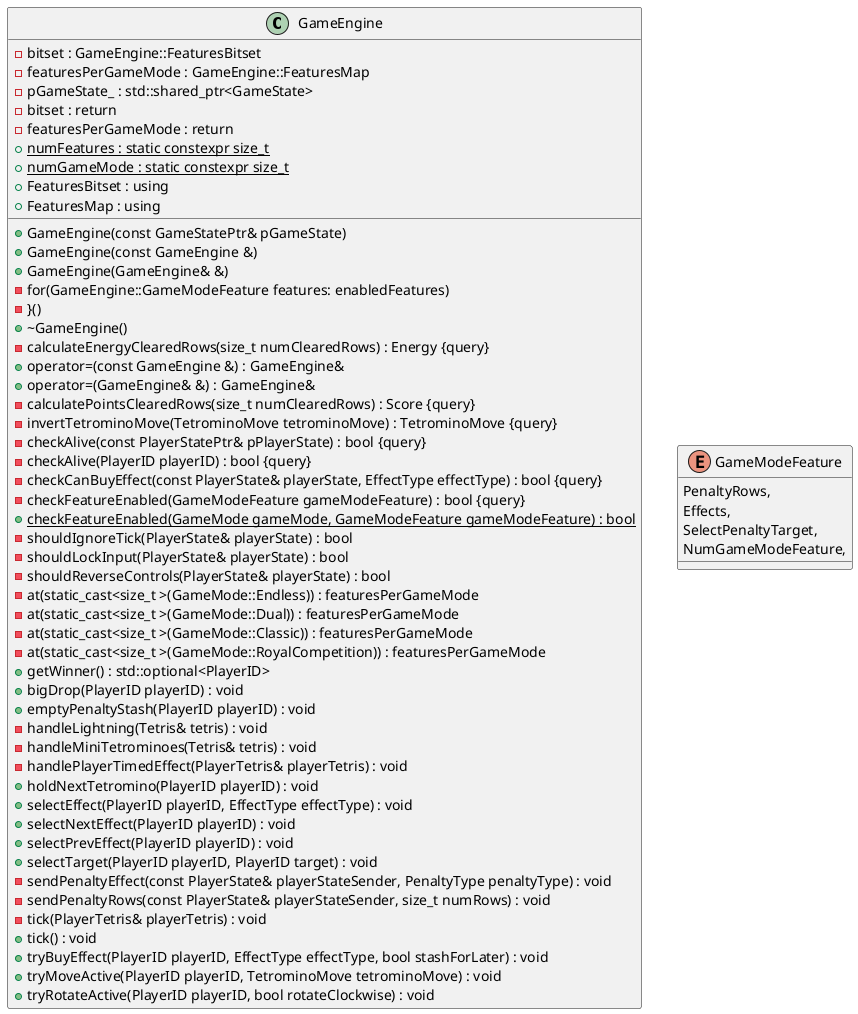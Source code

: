 @startuml GameEngineClass

class GameEngine {
	+GameEngine(const GameStatePtr& pGameState)
	+GameEngine(const GameEngine &)
	+GameEngine(GameEngine& &)
	-for(GameEngine::GameModeFeature features: enabledFeatures)
	-}()
	+~GameEngine()
	-calculateEnergyClearedRows(size_t numClearedRows) : Energy {query}
	+operator=(const GameEngine &) : GameEngine&
	+operator=(GameEngine& &) : GameEngine&
	-bitset : GameEngine::FeaturesBitset
	-featuresPerGameMode : GameEngine::FeaturesMap
	-pGameState_ : std::shared_ptr<GameState>
	-calculatePointsClearedRows(size_t numClearedRows) : Score {query}
	-invertTetrominoMove(TetrominoMove tetrominoMove) : TetrominoMove {query}
	-checkAlive(const PlayerStatePtr& pPlayerState) : bool {query}
	-checkAlive(PlayerID playerID) : bool {query}
	-checkCanBuyEffect(const PlayerState& playerState, EffectType effectType) : bool {query}
	-checkFeatureEnabled(GameModeFeature gameModeFeature) : bool {query}
	+{static} checkFeatureEnabled(GameMode gameMode, GameModeFeature gameModeFeature) : bool
	-shouldIgnoreTick(PlayerState& playerState) : bool
	-shouldLockInput(PlayerState& playerState) : bool
	-shouldReverseControls(PlayerState& playerState) : bool
	-at(static_cast<size_t >(GameMode::Endless)) : featuresPerGameMode
	-at(static_cast<size_t >(GameMode::Dual)) : featuresPerGameMode
	-at(static_cast<size_t >(GameMode::Classic)) : featuresPerGameMode
	-at(static_cast<size_t >(GameMode::RoyalCompetition)) : featuresPerGameMode
	-bitset : return
	-featuresPerGameMode : return
	+{static} numFeatures : static constexpr size_t
	+{static} numGameMode : static constexpr size_t
	+getWinner() : std::optional<PlayerID>
	+FeaturesBitset : using
	+FeaturesMap : using
	+bigDrop(PlayerID playerID) : void
	+emptyPenaltyStash(PlayerID playerID) : void
	-handleLightning(Tetris& tetris) : void
	-handleMiniTetrominoes(Tetris& tetris) : void
	-handlePlayerTimedEffect(PlayerTetris& playerTetris) : void
	+holdNextTetromino(PlayerID playerID) : void
	+selectEffect(PlayerID playerID, EffectType effectType) : void
	+selectNextEffect(PlayerID playerID) : void
	+selectPrevEffect(PlayerID playerID) : void
	+selectTarget(PlayerID playerID, PlayerID target) : void
	-sendPenaltyEffect(const PlayerState& playerStateSender, PenaltyType penaltyType) : void
	-sendPenaltyRows(const PlayerState& playerStateSender, size_t numRows) : void
	-tick(PlayerTetris& playerTetris) : void
	+tick() : void
	+tryBuyEffect(PlayerID playerID, EffectType effectType, bool stashForLater) : void
	+tryMoveActive(PlayerID playerID, TetrominoMove tetrominoMove) : void
	+tryRotateActive(PlayerID playerID, bool rotateClockwise) : void
}

enum GameModeFeature{
	PenaltyRows,
    Effects,
    SelectPenaltyTarget,
    NumGameModeFeature,
}


@enduml